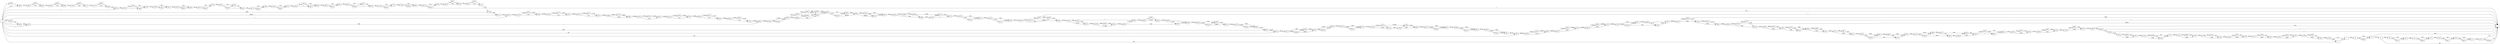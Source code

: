 digraph {
	graph [rankdir=LR]
	node [shape=rectangle]
	2 -> 7 [label=3187]
	7 -> 49 [label=4010]
	49 -> 70 [label=3187]
	49 -> 9845 [label=823]
	70 -> 1 [label=1840]
	70 -> 73 [label=2170]
	73 -> 1 [label=765]
	73 -> 106 [label=1405]
	106 -> 139 [label=582]
	106 -> 9877 [label=823]
	139 -> 154 [label=1405]
	154 -> 175 [label=582]
	154 -> 9897 [label=823]
	175 -> 229 [label=1405]
	229 -> 250 [label=582]
	229 -> 9917 [label=823]
	250 -> 271 [label=582]
	250 -> 9937 [label=823]
	271 -> 287 [label=1405]
	287 -> 1 [label=582]
	287 -> 10087 [label=823]
	1983 -> 2003 [label=325]
	2003 -> 2030 [label=324]
	2003 -> 8789 [label=1]
	2030 -> 2036 [label=325]
	2036 -> 2066 [label=324]
	2036 -> 8818 [label=1]
	2066 -> 2150 [label=325]
	2150 -> 2171 [label=324]
	2150 -> 8838 [label=1]
	2171 -> 2172 [label=325]
	2172 -> 2186 [label=324]
	2172 -> 8852 [label=1]
	2186 -> 2202 [label=325]
	2202 -> 2213 [label=326]
	2213 -> 2219 [label=325]
	2213 -> 5889 [label=1]
	2219 -> 2240 [label=324]
	2219 -> 5889 [label=1]
	2240 -> 2280 [label=326]
	2280 -> 2301 [label=324]
	2280 -> 5914 [label=2]
	2301 -> 2318 [label=326]
	2318 -> 2348 [label=325]
	2318 -> 8895 [label=1]
	2348 -> 2355 [label=326]
	2355 -> 2376 [label=325]
	2355 -> 5934 [label=1]
	2376 -> 2405 [label=326]
	2405 -> 2426 [label=324]
	2405 -> 5940 [label=2]
	2426 -> 2432 [label=325]
	2432 -> 2447 [label=326]
	2447 -> 2468 [label=325]
	2447 -> 8935 [label=1]
	2468 -> 2492 [label=326]
	2492 -> 2513 [label=325]
	2492 -> 8955 [label=1]
	2513 -> 2540 [label=326]
	2540 -> 2552 [label=325]
	2540 -> 5981 [label=1]
	2552 -> 2600 [label=324]
	2552 -> 5981 [label=1]
	2600 -> 2630 [label=326]
	2630 -> 2651 [label=325]
	2630 -> 9013 [label=1]
	2651 -> 2654 [label=326]
	2654 -> 2675 [label=324]
	2654 -> 6008 [label=2]
	2675 -> 2693 [label=325]
	2693 -> 2720 [label=326]
	2720 -> 2747 [label=325]
	2720 -> 9070 [label=1]
	2747 -> 2783 [label=326]
	2783 -> 2804 [label=325]
	2783 -> 9090 [label=1]
	2804 -> 2825 [label=326]
	2825 -> 2846 [label=324]
	2825 -> 6034 [label=2]
	2846 -> 3029 [label=325]
	3029 -> 3050 [label=324]
	3029 -> 6061 [label=1]
	3050 -> 3090 [label=325]
	3090 -> 3111 [label=324]
	3090 -> 6081 [label=1]
	3111 -> 3136 [label=325]
	3136 -> 3201 [label=2988]
	3201 -> 3205 [label=271805]
	3205 -> 3278 [label=271806]
	3278 -> 3299 [label=324]
	3278 -> 6101 [label=271482]
	3299 -> 3320 [label=271806]
	3320 -> 3341 [label=324]
	3320 -> 6121 [label=271482]
	3341 -> 3353 [label=271806]
	3353 -> 3374 [label=324]
	3353 -> 6141 [label=271482]
	3374 -> 3439 [label=271806]
	3439 -> 3460 [label=2989]
	3439 -> 10107 [label=268817]
	3460 -> 3476 [label=271806]
	3476 -> 3497 [label=324]
	3476 -> 6161 [label=271482]
	3497 -> 3516 [label=271806]
	3516 -> 3550 [label=324]
	3516 -> 6194 [label=271482]
	3550 -> 3608 [label=271806]
	3608 -> 3629 [label=324]
	3608 -> 6214 [label=271482]
	3629 -> 3683 [label=271806]
	3683 -> 3704 [label=324]
	3683 -> 6234 [label=271482]
	3704 -> 3808 [label=271806]
	3808 -> 3814 [label=279465]
	3814 -> 3835 [label=271806]
	3814 -> 4024 [label=7659]
	3835 -> 3841 [label=269143]
	3835 -> 9096 [label=10322]
	3841 -> 3844 [label=269142]
	3841 -> 4039 [label=1]
	3844 -> 3862 [label=324]
	3844 -> 6246 [label=268818]
	3862 -> 3865 [label=7983]
	3865 -> 3886 [label=324]
	3865 -> 4050 [label=279141]
	3886 -> 3892 [label=10647]
	3892 -> 3910 [label=10647]
	3892 -> 3913 [label=268818]
	3910 -> 3913 [label=2988]
	3910 -> 3931 [label=7659]
	3913 -> 3931 [label=271806]
	3931 -> 3946 [label=279465]
	3946 -> 3963 [label=271807]
	3946 -> 4088 [label=7658]
	3963 -> 4085 [label=271483]
	3963 -> 1 [label=324]
	3964 -> 3978 [label=7658]
	3978 -> 3808 [label=7659]
	4024 -> 3835 [label=7659]
	4039 -> 3862 [label=7659]
	4050 -> 3886 [label=10323]
	4050 -> 3892 [label=268818]
	4085 -> 4088 [label=1]
	4085 -> 6315 [label=271482]
	4088 -> 4103 [label=7659]
	4103 -> 4124 [label=1]
	4103 -> 6315 [label=7658]
	4124 -> 4226 [label=279141]
	4226 -> 4247 [label=7659]
	4226 -> 6352 [label=271482]
	4247 -> 4262 [label=279141]
	4262 -> 4283 [label=7659]
	4262 -> 6372 [label=271482]
	4283 -> 4284 [label=279141]
	4284 -> 6373 [label=271482]
	4284 -> 4305 [label=7659]
	4305 -> 4306 [label=10323]
	4306 -> 4314 [label=279140]
	4314 -> 4326 [label=7659]
	4314 -> 9132 [label=271481]
	4326 -> 4380 [label=1]
	4326 -> 9132 [label=7658]
	4380 -> 4382 [label=271482]
	4382 -> 4403 [label=271481]
	4382 -> 9196 [label=1]
	4403 -> 4405 [label=271482]
	4405 -> 4407 [label=271481]
	4405 -> 4426 [label=1]
	4407 -> 4426 [label=279139]
	4426 -> 4443 [label=279140]
	4443 -> 4464 [label=7659]
	4443 -> 9225 [label=271481]
	4464 -> 4473 [label=10323]
	4473 -> 4578 [label=279140]
	4578 -> 4602 [label=7659]
	4578 -> 9259 [label=271481]
	4602 -> 4607 [label=279140]
	4607 -> 4610 [label=280980]
	4610 -> 4611 [label=281745]
	4611 -> 4632 [label=7659]
	4611 -> 6400 [label=274086]
	4632 -> 4641 [label=12928]
	4641 -> 4665 [label=274087]
	4641 -> 9523 [label=7658]
	4665 -> 4701 [label=281745]
	4701 -> 4722 [label=7659]
	4701 -> 6431 [label=274086]
	4722 -> 4749 [label=281745]
	4749 -> 4764 [label=274087]
	4749 -> 4770 [label=7658]
	4764 -> 4770 [label=1]
	4764 -> 4798 [label=274086]
	4770 -> 4788 [label=7659]
	4788 -> 4798 [label=1]
	4788 -> 4809 [label=7658]
	4798 -> 4809 [label=274087]
	4809 -> 4811 [label=281745]
	4811 -> 4832 [label=7659]
	4811 -> 6484 [label=274086]
	4832 -> 4836 [label=281745]
	4836 -> 4865 [label=7659]
	4836 -> 6512 [label=274086]
	4865 -> 4884 [label=281745]
	4884 -> 4917 [label=7659]
	4884 -> 6544 [label=274086]
	4917 -> 4974 [label=281745]
	4974 -> 5028 [label=282568]
	5028 -> 5049 [label=13751]
	5028 -> 10187 [label=268817]
	5049 -> 5052 [label=282568]
	5052 -> 5073 [label=8482]
	5052 -> 6564 [label=274086]
	5073 -> 5083 [label=282568]
	5083 -> 5124 [label=8482]
	5083 -> 6604 [label=274086]
	5124 -> 5134 [label=282568]
	5134 -> 5142 [label=274910]
	5134 -> 6617 [label=7658]
	5142 -> 5193 [label=824]
	5142 -> 6617 [label=274086]
	5193 -> 5197 [label=282567]
	5197 -> 5223 [label=282568]
	5223 -> 5244 [label=8482]
	5223 -> 6668 [label=274086]
	5244 -> 5286 [label=8482]
	5244 -> 6715 [label=271423]
	5286 -> 5289 [label=279905]
	5289 -> 5319 [label=8482]
	5289 -> 6728 [label=271423]
	5319 -> 5328 [label=11087]
	5328 -> 5349 [label=8482]
	5328 -> 6764 [label=2605]
	5349 -> 5370 [label=7659]
	5349 -> 6776 [label=3428]
	5370 -> 5394 [label=8482]
	5394 -> 5415 [label=3429]
	5394 -> 9603 [label=7658]
	5415 -> 5427 [label=11087]
	5427 -> 5451 [label=8482]
	5427 -> 6831 [label=2605]
	5451 -> 5469 [label=11087]
	5469 -> 5490 [label=8482]
	5469 -> 6861 [label=2605]
	5490 -> 5511 [label=824]
	5490 -> 6861 [label=7658]
	5511 -> 5526 [label=8482]
	5526 -> 5547 [label=11087]
	5547 -> 5559 [label=9247]
	5547 -> 6908 [label=1840]
	5559 -> 5580 [label=8482]
	5559 -> 6908 [label=765]
	5580 -> 5589 [label=9247]
	5589 -> 5610 [label=8482]
	5589 -> 6939 [label=765]
	5610 -> 5631 [label=1]
	5610 -> 6955 [label=11086]
	5631 -> 5637 [label=10322]
	5637 -> 5673 [label=11087]
	5673 -> 5703 [label=10322]
	5673 -> 9347 [label=765]
	5703 -> 5709 [label=11087]
	5709 -> 5730 [label=1841]
	5709 -> 9367 [label=9246]
	5730 -> 5733 [label=11087]
	5733 -> 5754 [label=8482]
	5733 -> 6989 [label=2605]
	5754 -> 5863 [label=11087]
	5863 -> 1 [label=7657]
	5863 -> 5868 [label=3430]
	5868 -> 1 [label=1]
	5868 -> 7003 [label=3429]
	5889 -> 2240 [label=2]
	5914 -> 2301 [label=2]
	5934 -> 2376 [label=1]
	5940 -> 2426 [label=1]
	5940 -> 2432 [label=1]
	5981 -> 2600 [label=2]
	6008 -> 2675 [label=1]
	6008 -> 2693 [label=1]
	6034 -> 1 [label=1]
	6034 -> 2846 [label=1]
	6061 -> 3050 [label=1]
	6081 -> 3111 [label=1]
	6101 -> 3299 [label=271482]
	6121 -> 3341 [label=271482]
	6141 -> 3374 [label=271482]
	6161 -> 3497 [label=271482]
	6194 -> 3550 [label=271482]
	6214 -> 3629 [label=271482]
	6234 -> 3704 [label=271482]
	6246 -> 3865 [label=271482]
	6315 -> 4124 [label=279140]
	6352 -> 4247 [label=271482]
	6372 -> 4283 [label=271482]
	6373 -> 6391 [label=2665]
	6373 -> 4306 [label=268817]
	6391 -> 1 [label=1]
	6391 -> 4305 [label=2664]
	6400 -> 4632 [label=5269]
	6400 -> 4641 [label=268817]
	6431 -> 4722 [label=274086]
	6484 -> 4832 [label=274086]
	6512 -> 4865 [label=274086]
	6544 -> 4917 [label=274086]
	6564 -> 5073 [label=274086]
	6604 -> 5124 [label=274086]
	6617 -> 6638 [label=281744]
	6638 -> 5193 [label=281743]
	6638 -> 5197 [label=1]
	6668 -> 1 [label=2663]
	6668 -> 5244 [label=271423]
	6715 -> 5286 [label=271423]
	6728 -> 1 [label=268817]
	6728 -> 6732 [label=2606]
	6732 -> 1 [label=1]
	6732 -> 5319 [label=2605]
	6764 -> 5349 [label=2605]
	6776 -> 5394 [label=2605]
	6776 -> 5370 [label=823]
	6831 -> 5451 [label=2605]
	6861 -> 6867 [label=10263]
	6867 -> 5526 [label=2605]
	6867 -> 5511 [label=7658]
	6908 -> 6917 [label=2605]
	6917 -> 6939 [label=1840]
	6917 -> 5580 [label=765]
	6939 -> 5610 [label=2605]
	6955 -> 5631 [label=10321]
	6955 -> 5637 [label=765]
	6989 -> 5754 [label=2605]
	7003 -> 1 [label=1]
	7003 -> 7016 [label=3428]
	7016 -> 7037 [label=2605]
	7016 -> 9644 [label=823]
	7037 -> 7076 [label=3428]
	7076 -> 7100 [label=1840]
	7076 -> 9382 [label=1588]
	7100 -> 7112 [label=2605]
	7112 -> 7142 [label=3428]
	7142 -> 7169 [label=2605]
	7142 -> 9690 [label=823]
	7169 -> 7199 [label=3428]
	7199 -> 7235 [label=2605]
	7199 -> 9725 [label=823]
	7235 -> 7238 [label=3428]
	7238 -> 7259 [label=2605]
	7238 -> 9745 [label=823]
	7259 -> 7271 [label=3428]
	7271 -> 7292 [label=2605]
	7271 -> 9765 [label=823]
	7292 -> 7546 [label=3428]
	7546 -> 7567 [label=2605]
	7546 -> 9785 [label=823]
	7567 -> 7588 [label=3428]
	7588 -> 7609 [label=2605]
	7588 -> 9805 [label=823]
	7609 -> 7624 [label=3428]
	7624 -> 2 [label=2605]
	7624 -> 7 [label=823]
	8763 -> 1983 [label=1]
	8789 -> 2030 [label=1]
	8818 -> 2066 [label=1]
	8838 -> 2171 [label=1]
	8852 -> 2186 [label=1]
	8895 -> 2348 [label=1]
	8935 -> 2468 [label=1]
	8955 -> 2513 [label=1]
	9013 -> 2651 [label=1]
	9070 -> 2747 [label=1]
	9090 -> 2804 [label=1]
	9096 -> 6246 [label=2664]
	9096 -> 4039 [label=7658]
	9132 -> 9138 [label=279139]
	9138 -> 9162 [label=271481]
	9138 -> 9462 [label=7658]
	9162 -> 9165 [label=279139]
	9165 -> 4380 [label=271481]
	9165 -> 4407 [label=7658]
	9196 -> 4403 [label=1]
	9225 -> 4464 [label=2664]
	9225 -> 4473 [label=268817]
	9259 -> 4602 [label=271481]
	9347 -> 5703 [label=765]
	9367 -> 5730 [label=9246]
	9382 -> 7100 [label=765]
	9382 -> 7112 [label=823]
	9395 -> 3964 [label=7657]
	9462 -> 9162 [label=7658]
	9523 -> 4665 [label=7658]
	9603 -> 5415 [label=7658]
	9644 -> 7037 [label=823]
	9690 -> 7169 [label=823]
	9725 -> 7235 [label=823]
	9745 -> 7259 [label=823]
	9765 -> 7292 [label=823]
	9785 -> 7567 [label=823]
	9805 -> 7609 [label=823]
	9845 -> 70 [label=823]
	9877 -> 139 [label=823]
	9897 -> 175 [label=823]
	9917 -> 250 [label=823]
	9937 -> 271 [label=823]
	10087 -> 1 [label=823]
	10107 -> 3460 [label=268817]
	10187 -> 5049 [label=268817]
	0 -> 2 [label=582]
	0 -> 1983 [label=324]
	0 -> 3964 [label=1]
	0 -> 2202 [label=1]
	0 -> 4607 [label=1840]
	0 -> 3205 [label=1]
	0 -> 4610 [label=765]
	0 -> 4974 [label=823]
	0 -> 3978 [label=1]
	0 -> 3201 [label=268817]
	0 -> 3136 [label=2663]
	0 -> 8763 [label=1]
	0 -> 9395 [label=7657]
}
